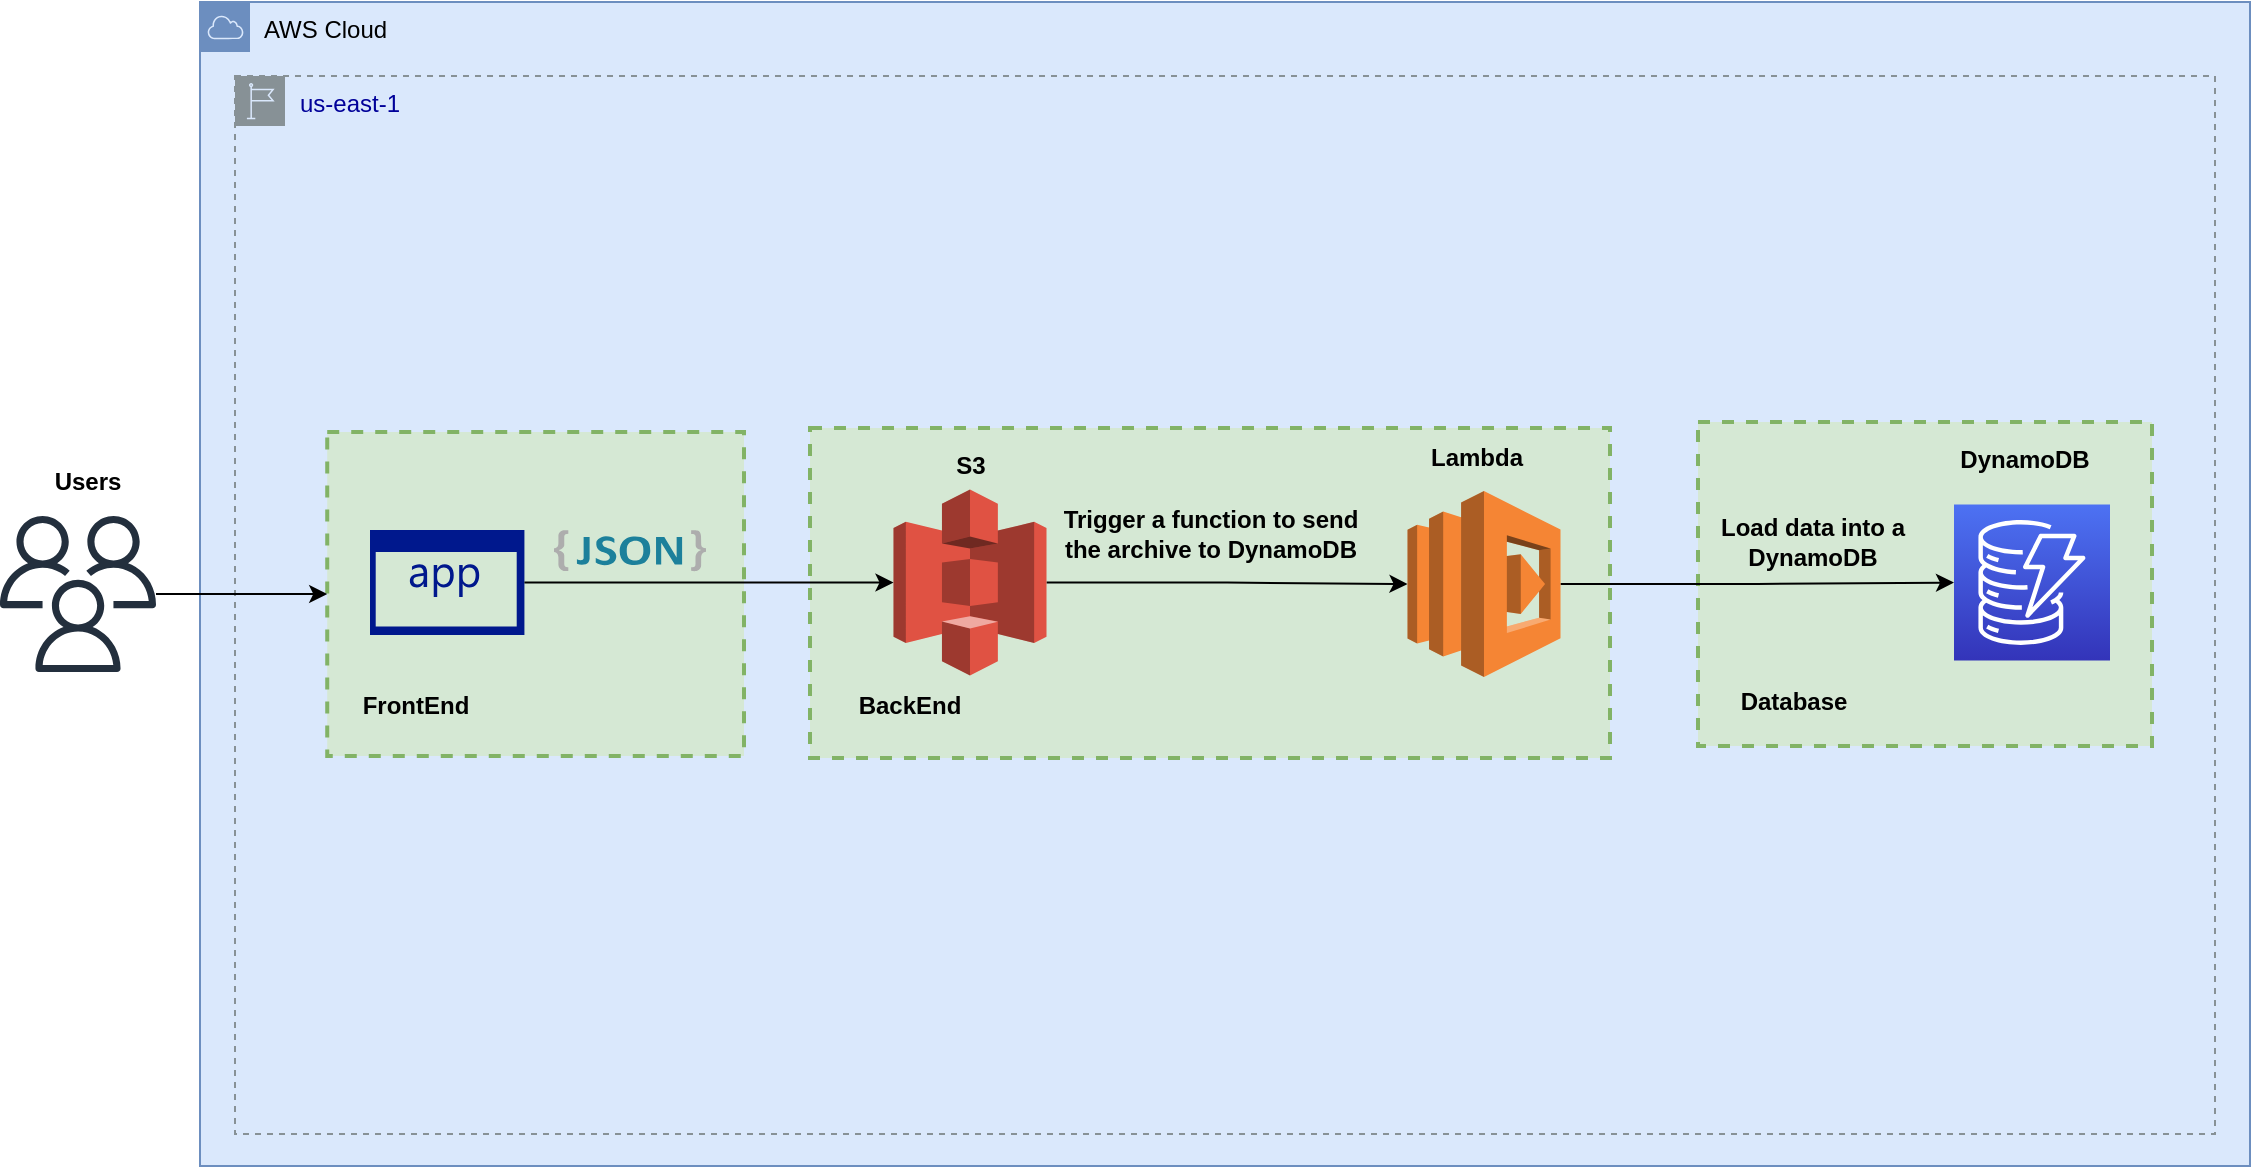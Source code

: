 <mxfile version="15.8.6" type="device"><diagram id="FM70zRCX1HAtAwwItMqN" name="Page-1"><mxGraphModel dx="1422" dy="762" grid="0" gridSize="10" guides="1" tooltips="1" connect="1" arrows="1" fold="1" page="1" pageScale="1" pageWidth="1169" pageHeight="827" math="0" shadow="0"><root><mxCell id="0"/><mxCell id="1" parent="0"/><mxCell id="UkgLAVdrhfODz4fUKs-N-1" value="AWS Cloud" style="sketch=0;outlineConnect=0;html=1;whiteSpace=wrap;fontSize=12;fontStyle=0;shape=mxgraph.aws4.group;grIcon=mxgraph.aws4.group_aws_cloud;strokeColor=#6c8ebf;fillColor=#dae8fc;verticalAlign=top;align=left;spacingLeft=30;dashed=0;" vertex="1" parent="1"><mxGeometry x="112" y="123" width="1025" height="582" as="geometry"/></mxCell><mxCell id="UkgLAVdrhfODz4fUKs-N-2" value="us-east-1" style="sketch=0;outlineConnect=0;gradientColor=none;html=1;whiteSpace=wrap;fontSize=12;fontStyle=0;shape=mxgraph.aws4.group;grIcon=mxgraph.aws4.group_region;strokeColor=#879196;fillColor=none;verticalAlign=top;align=left;spacingLeft=30;fontColor=#000099;dashed=1;" vertex="1" parent="1"><mxGeometry x="129.5" y="160" width="990" height="529" as="geometry"/></mxCell><mxCell id="UkgLAVdrhfODz4fUKs-N-33" value="" style="rounded=0;whiteSpace=wrap;html=1;dashed=1;strokeColor=#82b366;strokeWidth=2;fillColor=#d5e8d4;" vertex="1" parent="1"><mxGeometry x="861" y="333" width="227" height="162" as="geometry"/></mxCell><mxCell id="UkgLAVdrhfODz4fUKs-N-28" value="" style="rounded=0;whiteSpace=wrap;html=1;dashed=1;strokeColor=#82b366;strokeWidth=2;fillColor=#d5e8d4;" vertex="1" parent="1"><mxGeometry x="417" y="336" width="400" height="165" as="geometry"/></mxCell><mxCell id="UkgLAVdrhfODz4fUKs-N-31" style="edgeStyle=orthogonalEdgeStyle;rounded=0;orthogonalLoop=1;jettySize=auto;html=1;fontColor=#000000;" edge="1" parent="1" source="UkgLAVdrhfODz4fUKs-N-8" target="UkgLAVdrhfODz4fUKs-N-25"><mxGeometry relative="1" as="geometry"/></mxCell><mxCell id="UkgLAVdrhfODz4fUKs-N-8" value="" style="outlineConnect=0;dashed=0;verticalLabelPosition=bottom;verticalAlign=top;align=center;html=1;shape=mxgraph.aws3.s3;fillColor=#E05243;gradientColor=none;" vertex="1" parent="1"><mxGeometry x="458.75" y="366.75" width="76.5" height="93" as="geometry"/></mxCell><mxCell id="UkgLAVdrhfODz4fUKs-N-15" value="Trigger a function to send the archive to DynamoDB" style="text;html=1;strokeColor=none;fillColor=none;align=center;verticalAlign=middle;whiteSpace=wrap;rounded=0;fontStyle=1" vertex="1" parent="1"><mxGeometry x="537.75" y="374.25" width="158.5" height="30" as="geometry"/></mxCell><mxCell id="UkgLAVdrhfODz4fUKs-N-17" value="S3" style="text;html=1;strokeColor=none;fillColor=none;align=center;verticalAlign=middle;whiteSpace=wrap;rounded=0;fontStyle=1;fontColor=#000000;" vertex="1" parent="1"><mxGeometry x="470.5" y="340" width="53" height="30" as="geometry"/></mxCell><mxCell id="UkgLAVdrhfODz4fUKs-N-19" value="DynamoDB" style="text;html=1;strokeColor=none;fillColor=none;align=center;verticalAlign=middle;whiteSpace=wrap;rounded=0;fontStyle=1;fontColor=#000000;" vertex="1" parent="1"><mxGeometry x="998" y="336.75" width="53" height="30" as="geometry"/></mxCell><mxCell id="UkgLAVdrhfODz4fUKs-N-21" value="" style="rounded=0;whiteSpace=wrap;html=1;dashed=1;strokeColor=#82b366;strokeWidth=2;fillColor=#d5e8d4;" vertex="1" parent="1"><mxGeometry x="175.61" y="338" width="208.39" height="162" as="geometry"/></mxCell><mxCell id="UkgLAVdrhfODz4fUKs-N-6" value="" style="sketch=0;aspect=fixed;pointerEvents=1;shadow=0;dashed=0;html=1;strokeColor=none;labelPosition=center;verticalLabelPosition=bottom;verticalAlign=top;align=center;fillColor=#00188D;shape=mxgraph.mscae.enterprise.application" vertex="1" parent="1"><mxGeometry x="197" y="387" width="77.21" height="52.5" as="geometry"/></mxCell><mxCell id="UkgLAVdrhfODz4fUKs-N-9" style="edgeStyle=orthogonalEdgeStyle;rounded=0;orthogonalLoop=1;jettySize=auto;html=1;entryX=0;entryY=0.5;entryDx=0;entryDy=0;entryPerimeter=0;" edge="1" parent="1" source="UkgLAVdrhfODz4fUKs-N-6" target="UkgLAVdrhfODz4fUKs-N-8"><mxGeometry relative="1" as="geometry"/></mxCell><mxCell id="UkgLAVdrhfODz4fUKs-N-20" value="" style="dashed=0;outlineConnect=0;html=1;align=center;labelPosition=center;verticalLabelPosition=bottom;verticalAlign=top;shape=mxgraph.weblogos.json_2;fontColor=#000000;" vertex="1" parent="1"><mxGeometry x="289" y="387" width="76" height="20.6" as="geometry"/></mxCell><mxCell id="UkgLAVdrhfODz4fUKs-N-12" value="" style="sketch=0;points=[[0,0,0],[0.25,0,0],[0.5,0,0],[0.75,0,0],[1,0,0],[0,1,0],[0.25,1,0],[0.5,1,0],[0.75,1,0],[1,1,0],[0,0.25,0],[0,0.5,0],[0,0.75,0],[1,0.25,0],[1,0.5,0],[1,0.75,0]];outlineConnect=0;fontColor=#232F3E;gradientColor=#4D72F3;gradientDirection=north;fillColor=#3334B9;strokeColor=#ffffff;dashed=0;verticalLabelPosition=bottom;verticalAlign=top;align=center;html=1;fontSize=12;fontStyle=0;aspect=fixed;shape=mxgraph.aws4.resourceIcon;resIcon=mxgraph.aws4.dynamodb;" vertex="1" parent="1"><mxGeometry x="989" y="374.25" width="78" height="78" as="geometry"/></mxCell><mxCell id="UkgLAVdrhfODz4fUKs-N-16" value="Load data into a DynamoDB" style="text;html=1;strokeColor=none;fillColor=none;align=center;verticalAlign=middle;whiteSpace=wrap;rounded=0;fontStyle=1" vertex="1" parent="1"><mxGeometry x="864" y="377.6" width="109" height="30" as="geometry"/></mxCell><mxCell id="UkgLAVdrhfODz4fUKs-N-18" value="Lambda" style="text;html=1;strokeColor=none;fillColor=none;align=center;verticalAlign=middle;whiteSpace=wrap;rounded=0;fontStyle=1;fontColor=#000000;" vertex="1" parent="1"><mxGeometry x="723.75" y="336" width="53" height="30" as="geometry"/></mxCell><mxCell id="UkgLAVdrhfODz4fUKs-N-32" style="edgeStyle=orthogonalEdgeStyle;rounded=0;orthogonalLoop=1;jettySize=auto;html=1;fontColor=#000000;" edge="1" parent="1" source="UkgLAVdrhfODz4fUKs-N-25" target="UkgLAVdrhfODz4fUKs-N-12"><mxGeometry relative="1" as="geometry"/></mxCell><mxCell id="UkgLAVdrhfODz4fUKs-N-25" value="" style="outlineConnect=0;dashed=0;verticalLabelPosition=bottom;verticalAlign=top;align=center;html=1;shape=mxgraph.aws3.lambda;fillColor=#F58534;gradientColor=none;" vertex="1" parent="1"><mxGeometry x="715.75" y="367.5" width="76.5" height="93" as="geometry"/></mxCell><mxCell id="UkgLAVdrhfODz4fUKs-N-35" value="FrontEnd" style="text;html=1;strokeColor=none;fillColor=none;align=center;verticalAlign=middle;whiteSpace=wrap;rounded=0;fontStyle=1;fontColor=#000000;" vertex="1" parent="1"><mxGeometry x="182" y="459.75" width="76" height="30" as="geometry"/></mxCell><mxCell id="UkgLAVdrhfODz4fUKs-N-36" value="BackEnd" style="text;html=1;strokeColor=none;fillColor=none;align=center;verticalAlign=middle;whiteSpace=wrap;rounded=0;fontStyle=1;fontColor=#000000;" vertex="1" parent="1"><mxGeometry x="429" y="459.75" width="76" height="30" as="geometry"/></mxCell><mxCell id="UkgLAVdrhfODz4fUKs-N-37" value="Database" style="text;html=1;strokeColor=none;fillColor=none;align=center;verticalAlign=middle;whiteSpace=wrap;rounded=0;fontStyle=1;fontColor=#000000;" vertex="1" parent="1"><mxGeometry x="871" y="458" width="76" height="30" as="geometry"/></mxCell><mxCell id="UkgLAVdrhfODz4fUKs-N-39" style="edgeStyle=orthogonalEdgeStyle;rounded=0;orthogonalLoop=1;jettySize=auto;html=1;entryX=0;entryY=0.5;entryDx=0;entryDy=0;fontColor=#000000;" edge="1" parent="1" source="UkgLAVdrhfODz4fUKs-N-38" target="UkgLAVdrhfODz4fUKs-N-21"><mxGeometry relative="1" as="geometry"/></mxCell><mxCell id="UkgLAVdrhfODz4fUKs-N-38" value="" style="sketch=0;outlineConnect=0;fontColor=#232F3E;gradientColor=none;fillColor=#232F3D;strokeColor=none;dashed=0;verticalLabelPosition=bottom;verticalAlign=top;align=center;html=1;fontSize=12;fontStyle=0;aspect=fixed;pointerEvents=1;shape=mxgraph.aws4.users;" vertex="1" parent="1"><mxGeometry x="12" y="380" width="78" height="78" as="geometry"/></mxCell><mxCell id="UkgLAVdrhfODz4fUKs-N-40" value="Users" style="text;html=1;strokeColor=none;fillColor=none;align=center;verticalAlign=middle;whiteSpace=wrap;rounded=0;fontStyle=1;fontColor=#000000;" vertex="1" parent="1"><mxGeometry x="18" y="347.6" width="76" height="30" as="geometry"/></mxCell></root></mxGraphModel></diagram></mxfile>